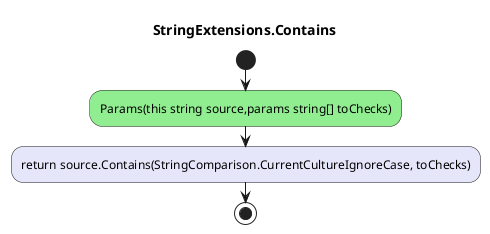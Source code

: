 @startuml StringExtensions.Contains
title StringExtensions.Contains
start
#LightGreen:Params(this string source,params string[] toChecks);
#Lavender:return source.Contains(StringComparison.CurrentCultureIgnoreCase, toChecks);
stop
@enduml
